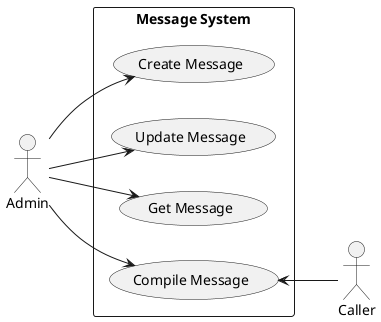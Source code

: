 @startuml MessageSubSystem

left to right direction

skinparam Monochrome true
skinparam Shadowing false
skinparam packageStyle rectangle

actor Admin
actor Caller

rectangle "Message System" {
    Admin --> (Create Message)
    Admin --> (Update Message)
    Admin --> (Get Message)
    Admin --> (Compile Message)

    (Compile Message) <-- Caller
}

@enduml